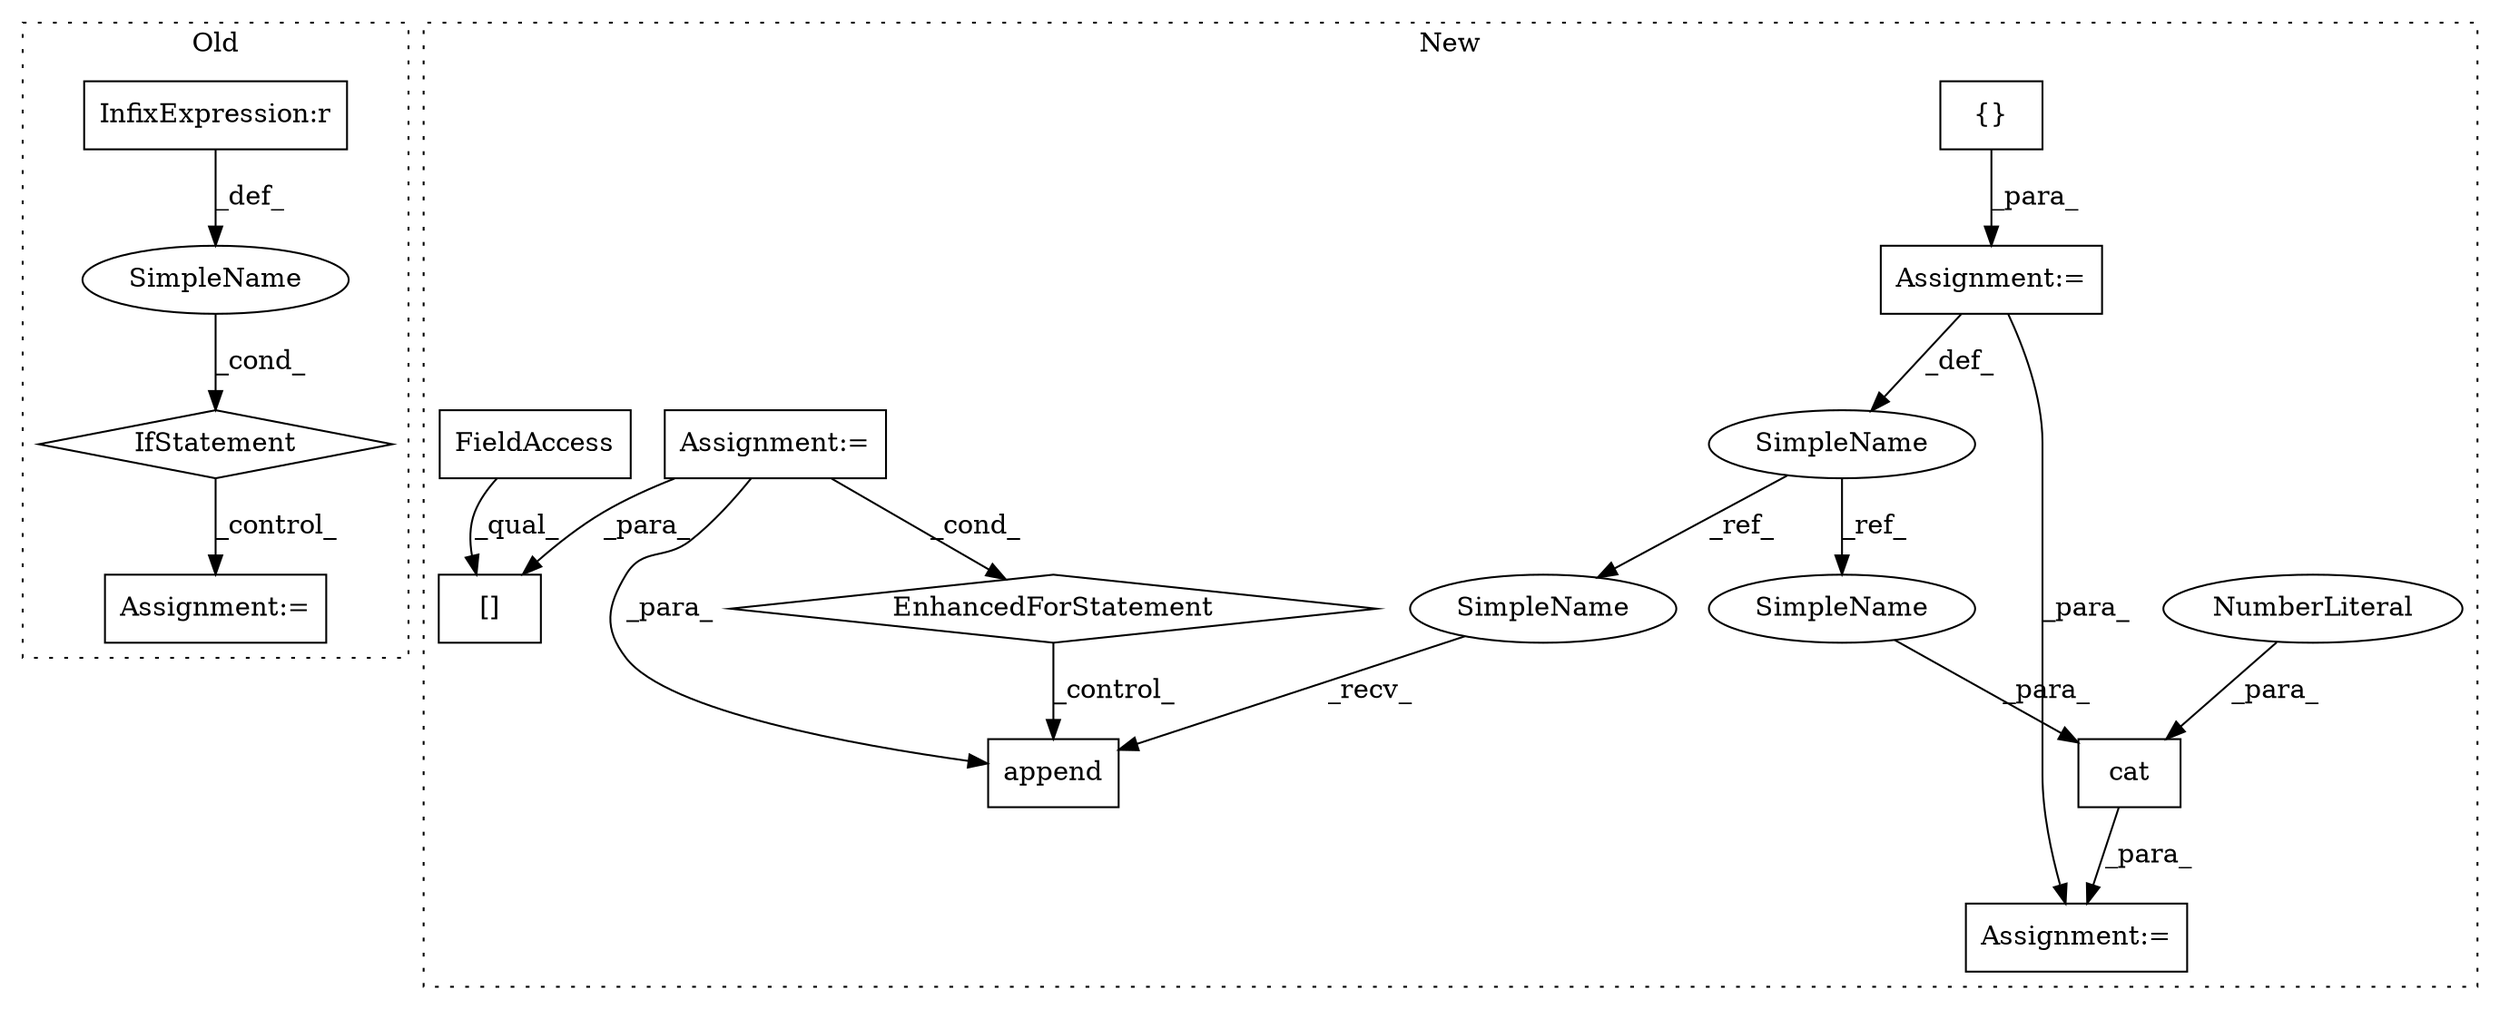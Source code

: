 digraph G {
subgraph cluster0 {
1 [label="IfStatement" a="25" s="4010,4026" l="4,2" shape="diamond"];
13 [label="SimpleName" a="42" s="" l="" shape="ellipse"];
14 [label="Assignment:=" a="7" s="4080" l="1" shape="box"];
15 [label="InfixExpression:r" a="27" s="4021" l="4" shape="box"];
label = "Old";
style="dotted";
}
subgraph cluster1 {
2 [label="cat" a="32" s="2826,2842" l="4,1" shape="box"];
3 [label="Assignment:=" a="7" s="2819" l="1" shape="box"];
4 [label="NumberLiteral" a="34" s="2841" l="1" shape="ellipse"];
5 [label="{}" a="4" s="2605" l="2" shape="box"];
6 [label="Assignment:=" a="7" s="2595" l="1" shape="box"];
7 [label="SimpleName" a="42" s="2585" l="10" shape="ellipse"];
8 [label="append" a="32" s="2721,2796" l="7,1" shape="box"];
9 [label="EnhancedForStatement" a="70" s="2613,2700" l="53,2" shape="diamond"];
10 [label="Assignment:=" a="7" s="2613,2700" l="53,2" shape="box"];
11 [label="[]" a="2" s="2728,2772" l="19,1" shape="box"];
12 [label="FieldAccess" a="22" s="2728" l="18" shape="box"];
16 [label="SimpleName" a="42" s="2710" l="10" shape="ellipse"];
17 [label="SimpleName" a="42" s="2830" l="10" shape="ellipse"];
label = "New";
style="dotted";
}
1 -> 14 [label="_control_"];
2 -> 3 [label="_para_"];
4 -> 2 [label="_para_"];
5 -> 6 [label="_para_"];
6 -> 3 [label="_para_"];
6 -> 7 [label="_def_"];
7 -> 17 [label="_ref_"];
7 -> 16 [label="_ref_"];
9 -> 8 [label="_control_"];
10 -> 8 [label="_para_"];
10 -> 9 [label="_cond_"];
10 -> 11 [label="_para_"];
12 -> 11 [label="_qual_"];
13 -> 1 [label="_cond_"];
15 -> 13 [label="_def_"];
16 -> 8 [label="_recv_"];
17 -> 2 [label="_para_"];
}